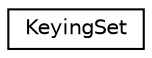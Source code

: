 digraph G
{
  edge [fontname="Helvetica",fontsize="10",labelfontname="Helvetica",labelfontsize="10"];
  node [fontname="Helvetica",fontsize="10",shape=record];
  rankdir=LR;
  Node1 [label="KeyingSet",height=0.2,width=0.4,color="black", fillcolor="white", style="filled",URL="$d4/d2c/structKeyingSet.html"];
}
